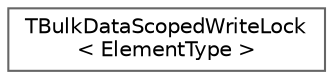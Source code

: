 digraph "Graphical Class Hierarchy"
{
 // INTERACTIVE_SVG=YES
 // LATEX_PDF_SIZE
  bgcolor="transparent";
  edge [fontname=Helvetica,fontsize=10,labelfontname=Helvetica,labelfontsize=10];
  node [fontname=Helvetica,fontsize=10,shape=box,height=0.2,width=0.4];
  rankdir="LR";
  Node0 [id="Node000000",label="TBulkDataScopedWriteLock\l\< ElementType \>",height=0.2,width=0.4,color="grey40", fillcolor="white", style="filled",URL="$d6/da7/classTBulkDataScopedWriteLock.html",tooltip="Locks the given bulkdata object for read/write access."];
}
